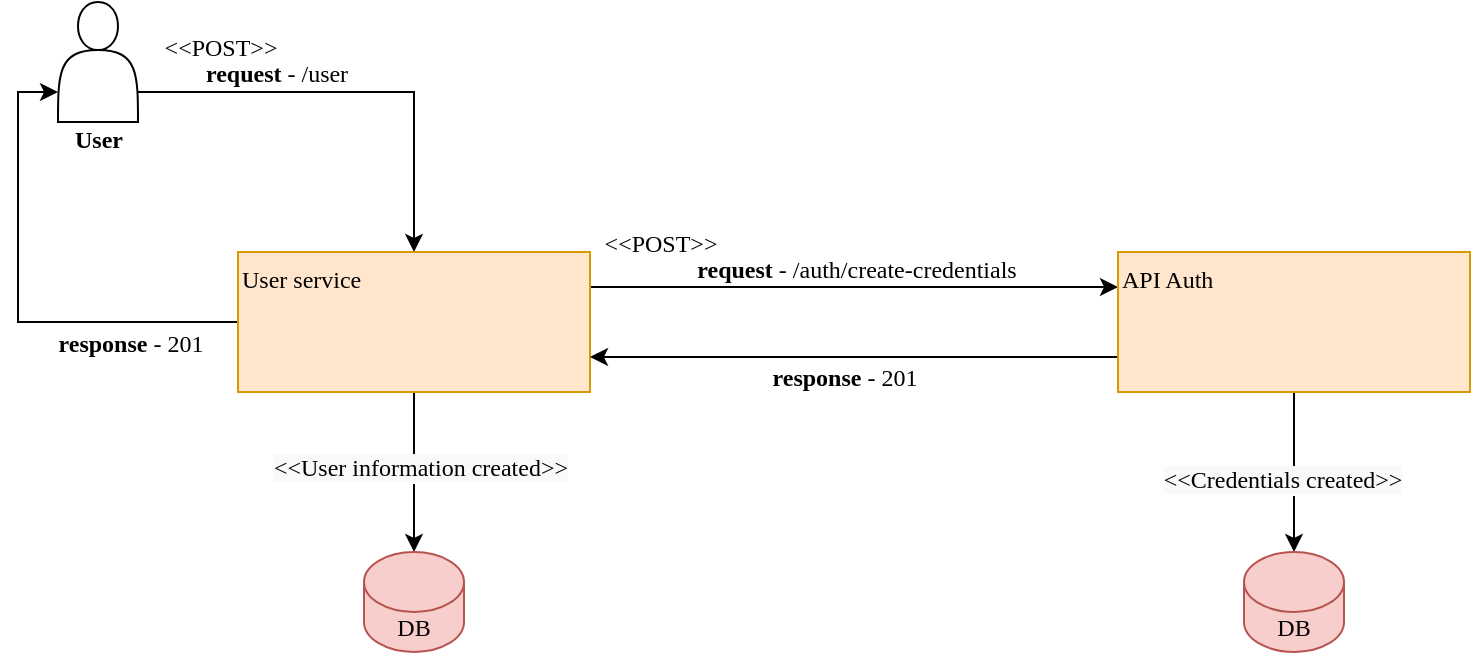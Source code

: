 <mxfile version="20.1.1" type="device"><diagram id="IFewiS2jI2w7onW_Hxkv" name="Page-1"><mxGraphModel dx="868" dy="393" grid="1" gridSize="10" guides="1" tooltips="1" connect="1" arrows="1" fold="1" page="1" pageScale="1" pageWidth="827" pageHeight="1169" math="0" shadow="0"><root><mxCell id="0"/><mxCell id="1" parent="0"/><mxCell id="1TLVAD6d4ll2W7fr5mzO-4" style="edgeStyle=orthogonalEdgeStyle;rounded=0;orthogonalLoop=1;jettySize=auto;html=1;exitX=1;exitY=0.75;exitDx=0;exitDy=0;entryX=0.5;entryY=0;entryDx=0;entryDy=0;fontFamily=Lucida Console;" edge="1" parent="1" source="1TLVAD6d4ll2W7fr5mzO-1" target="1TLVAD6d4ll2W7fr5mzO-3"><mxGeometry relative="1" as="geometry"/></mxCell><mxCell id="1TLVAD6d4ll2W7fr5mzO-1" value="" style="shape=actor;whiteSpace=wrap;html=1;" vertex="1" parent="1"><mxGeometry x="120" y="75" width="40" height="60" as="geometry"/></mxCell><mxCell id="1TLVAD6d4ll2W7fr5mzO-2" value="&lt;font face=&quot;Lucida Console&quot;&gt;&lt;b&gt;User&lt;/b&gt;&lt;/font&gt;" style="text;html=1;align=center;verticalAlign=middle;resizable=0;points=[];autosize=1;strokeColor=none;fillColor=none;" vertex="1" parent="1"><mxGeometry x="115" y="129" width="50" height="30" as="geometry"/></mxCell><mxCell id="1TLVAD6d4ll2W7fr5mzO-8" style="edgeStyle=orthogonalEdgeStyle;rounded=0;orthogonalLoop=1;jettySize=auto;html=1;exitX=0.5;exitY=1;exitDx=0;exitDy=0;entryX=0.5;entryY=0;entryDx=0;entryDy=0;entryPerimeter=0;fontFamily=Lucida Console;" edge="1" parent="1" source="1TLVAD6d4ll2W7fr5mzO-3" target="1TLVAD6d4ll2W7fr5mzO-7"><mxGeometry relative="1" as="geometry"/></mxCell><mxCell id="1TLVAD6d4ll2W7fr5mzO-35" value="&lt;span style=&quot;font-size: 12px; background-color: rgb(248, 249, 250);&quot;&gt;&amp;lt;&amp;lt;User information created&amp;gt;&amp;gt;&lt;/span&gt;" style="edgeLabel;html=1;align=center;verticalAlign=middle;resizable=0;points=[];fontFamily=Lucida Console;" vertex="1" connectable="0" parent="1TLVAD6d4ll2W7fr5mzO-8"><mxGeometry x="-0.175" y="-1" relative="1" as="geometry"><mxPoint x="4" y="5" as="offset"/></mxGeometry></mxCell><mxCell id="1TLVAD6d4ll2W7fr5mzO-21" style="edgeStyle=orthogonalEdgeStyle;rounded=0;orthogonalLoop=1;jettySize=auto;html=1;exitX=0;exitY=0.5;exitDx=0;exitDy=0;entryX=0;entryY=0.75;entryDx=0;entryDy=0;fontFamily=Lucida Console;" edge="1" parent="1" source="1TLVAD6d4ll2W7fr5mzO-3" target="1TLVAD6d4ll2W7fr5mzO-1"><mxGeometry relative="1" as="geometry"/></mxCell><mxCell id="1TLVAD6d4ll2W7fr5mzO-29" style="edgeStyle=orthogonalEdgeStyle;rounded=0;orthogonalLoop=1;jettySize=auto;html=1;exitX=1;exitY=0.25;exitDx=0;exitDy=0;entryX=0;entryY=0.25;entryDx=0;entryDy=0;fontFamily=Lucida Console;strokeWidth=1;" edge="1" parent="1" source="1TLVAD6d4ll2W7fr5mzO-3" target="1TLVAD6d4ll2W7fr5mzO-9"><mxGeometry relative="1" as="geometry"/></mxCell><mxCell id="1TLVAD6d4ll2W7fr5mzO-3" value="User service" style="rounded=0;whiteSpace=wrap;html=1;fontFamily=Lucida Console;verticalAlign=top;align=left;fillColor=#ffe6cc;strokeColor=#d79b00;" vertex="1" parent="1"><mxGeometry x="210" y="200" width="176" height="70" as="geometry"/></mxCell><mxCell id="1TLVAD6d4ll2W7fr5mzO-5" value="&lt;b&gt;request&lt;/b&gt; - /user" style="text;html=1;align=center;verticalAlign=middle;resizable=0;points=[];autosize=1;strokeColor=none;fillColor=none;fontFamily=Lucida Console;" vertex="1" parent="1"><mxGeometry x="164" y="96" width="130" height="30" as="geometry"/></mxCell><mxCell id="1TLVAD6d4ll2W7fr5mzO-6" value="&amp;lt;&amp;lt;POST&amp;gt;&amp;gt;" style="text;html=1;align=center;verticalAlign=middle;resizable=0;points=[];autosize=1;strokeColor=none;fillColor=none;fontFamily=Lucida Console;" vertex="1" parent="1"><mxGeometry x="161" y="83" width="80" height="30" as="geometry"/></mxCell><mxCell id="1TLVAD6d4ll2W7fr5mzO-7" value="DB" style="shape=cylinder3;whiteSpace=wrap;html=1;boundedLbl=1;backgroundOutline=1;size=15;fontFamily=Lucida Console;fillColor=#f8cecc;strokeColor=#b85450;" vertex="1" parent="1"><mxGeometry x="273" y="350" width="50" height="50" as="geometry"/></mxCell><mxCell id="1TLVAD6d4ll2W7fr5mzO-18" style="edgeStyle=orthogonalEdgeStyle;rounded=0;orthogonalLoop=1;jettySize=auto;html=1;entryX=0.5;entryY=0;entryDx=0;entryDy=0;entryPerimeter=0;fontFamily=Lucida Console;" edge="1" parent="1" source="1TLVAD6d4ll2W7fr5mzO-9" target="1TLVAD6d4ll2W7fr5mzO-17"><mxGeometry relative="1" as="geometry"/></mxCell><mxCell id="1TLVAD6d4ll2W7fr5mzO-36" value="&lt;span style=&quot;font-size: 12px; background-color: rgb(248, 249, 250);&quot;&gt;&amp;lt;&amp;lt;Credentials created&amp;gt;&amp;gt;&lt;/span&gt;" style="edgeLabel;html=1;align=center;verticalAlign=middle;resizable=0;points=[];fontFamily=Lucida Console;" vertex="1" connectable="0" parent="1TLVAD6d4ll2W7fr5mzO-18"><mxGeometry x="0.137" y="1" relative="1" as="geometry"><mxPoint x="-7" y="-2" as="offset"/></mxGeometry></mxCell><mxCell id="1TLVAD6d4ll2W7fr5mzO-30" style="edgeStyle=orthogonalEdgeStyle;rounded=0;orthogonalLoop=1;jettySize=auto;html=1;exitX=0;exitY=0.75;exitDx=0;exitDy=0;entryX=1;entryY=0.75;entryDx=0;entryDy=0;fontFamily=Lucida Console;strokeWidth=1;" edge="1" parent="1" source="1TLVAD6d4ll2W7fr5mzO-9" target="1TLVAD6d4ll2W7fr5mzO-3"><mxGeometry relative="1" as="geometry"/></mxCell><mxCell id="1TLVAD6d4ll2W7fr5mzO-9" value="API Auth" style="rounded=0;whiteSpace=wrap;html=1;fontFamily=Lucida Console;verticalAlign=top;align=left;fillColor=#ffe6cc;strokeColor=#d79b00;" vertex="1" parent="1"><mxGeometry x="650" y="200" width="176" height="70" as="geometry"/></mxCell><mxCell id="1TLVAD6d4ll2W7fr5mzO-13" value="&lt;b&gt;request &lt;/b&gt;- /auth/create-credentials" style="text;html=1;align=center;verticalAlign=middle;resizable=0;points=[];autosize=1;strokeColor=none;fillColor=none;fontFamily=Lucida Console;" vertex="1" parent="1"><mxGeometry x="384" y="194" width="270" height="30" as="geometry"/></mxCell><mxCell id="1TLVAD6d4ll2W7fr5mzO-14" value="&amp;lt;&amp;lt;POST&amp;gt;&amp;gt;" style="text;html=1;align=center;verticalAlign=middle;resizable=0;points=[];autosize=1;strokeColor=none;fillColor=none;fontFamily=Lucida Console;" vertex="1" parent="1"><mxGeometry x="381" y="181" width="80" height="30" as="geometry"/></mxCell><mxCell id="1TLVAD6d4ll2W7fr5mzO-17" value="DB" style="shape=cylinder3;whiteSpace=wrap;html=1;boundedLbl=1;backgroundOutline=1;size=15;fontFamily=Lucida Console;fillColor=#f8cecc;strokeColor=#b85450;" vertex="1" parent="1"><mxGeometry x="713" y="350" width="50" height="50" as="geometry"/></mxCell><mxCell id="1TLVAD6d4ll2W7fr5mzO-20" value="&lt;b&gt;response&amp;nbsp;&lt;/b&gt;- 201" style="text;html=1;align=center;verticalAlign=middle;resizable=0;points=[];autosize=1;strokeColor=none;fillColor=none;fontFamily=Lucida Console;" vertex="1" parent="1"><mxGeometry x="448" y="248" width="130" height="30" as="geometry"/></mxCell><mxCell id="1TLVAD6d4ll2W7fr5mzO-22" value="&lt;b&gt;response&amp;nbsp;&lt;/b&gt;- 201" style="text;html=1;align=center;verticalAlign=middle;resizable=0;points=[];autosize=1;strokeColor=none;fillColor=none;fontFamily=Lucida Console;" vertex="1" parent="1"><mxGeometry x="91" y="231" width="130" height="30" as="geometry"/></mxCell><mxCell id="1TLVAD6d4ll2W7fr5mzO-31" style="edgeStyle=orthogonalEdgeStyle;rounded=0;orthogonalLoop=1;jettySize=auto;html=1;exitX=0.5;exitY=1;exitDx=0;exitDy=0;fontFamily=Lucida Console;strokeWidth=1;" edge="1" parent="1" source="1TLVAD6d4ll2W7fr5mzO-3" target="1TLVAD6d4ll2W7fr5mzO-3"><mxGeometry relative="1" as="geometry"/></mxCell></root></mxGraphModel></diagram></mxfile>